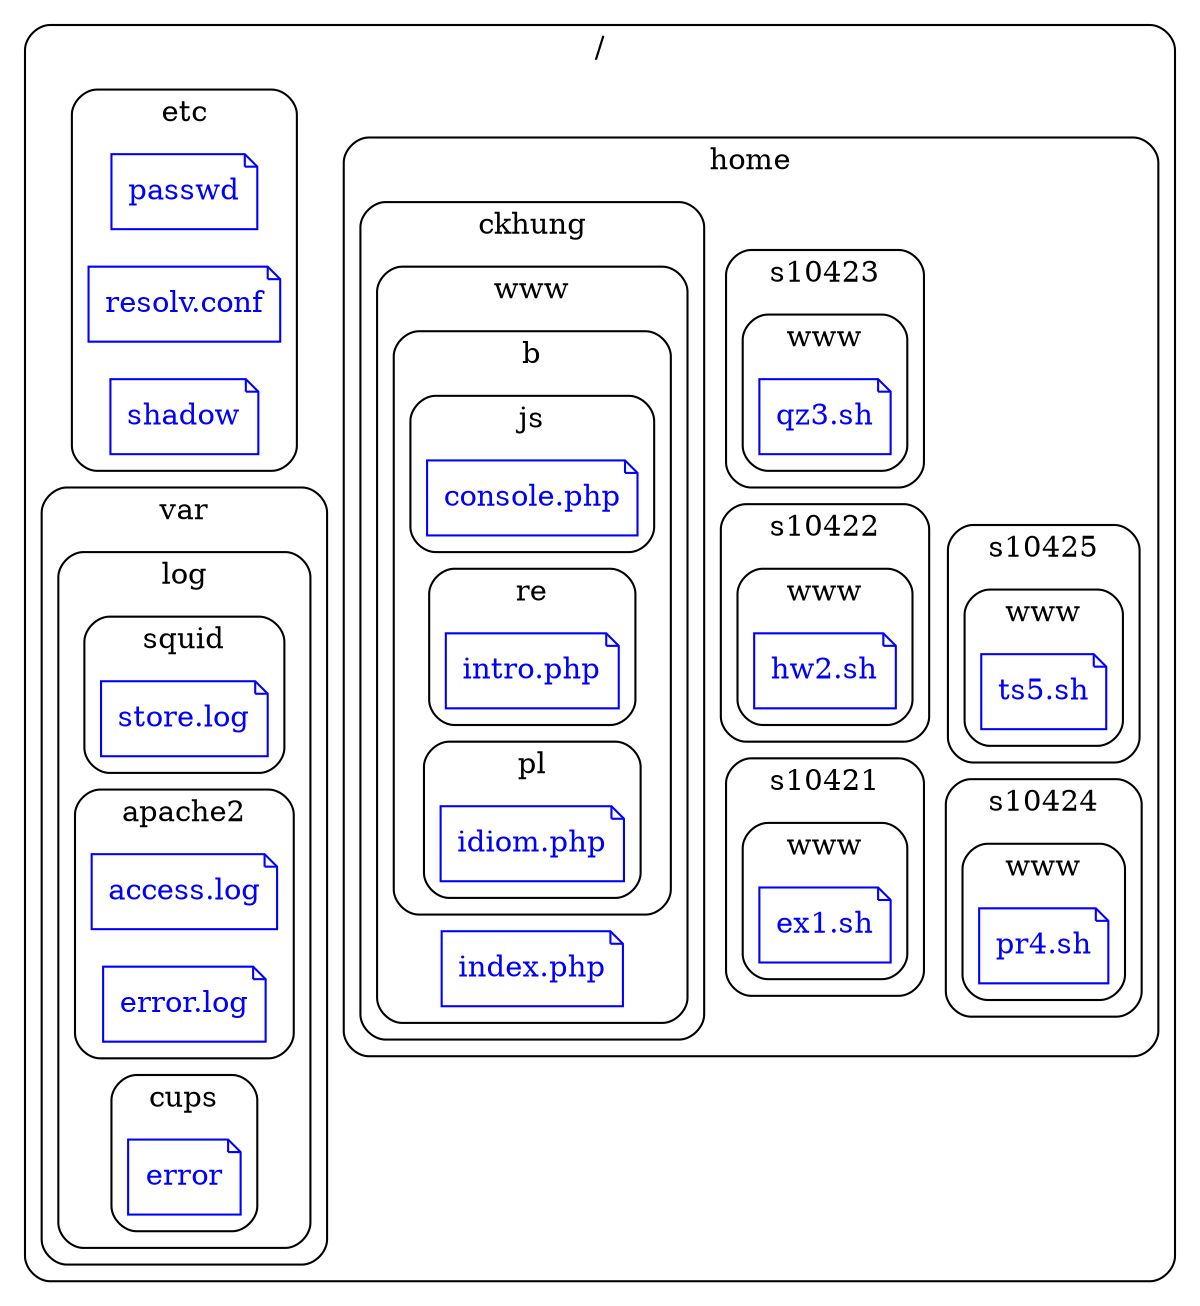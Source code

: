 digraph G{
    rankdir = LR;
    overlap = scale;
    # http://www.graphviz.org/content/global-subgraph-style-statements
    graph [shape="folder", style="rounded"];
    node [shape="note", color="blue", fontcolor="blue"];
    edge [style=invis];
    {"passwd" "store.log"} -> "intro.php";
    "intro.php" -> { "ex1.sh" "hw2.sh" "qz3.sh" };
    "ex1.sh" -> { "pr4.sh" "ts5.sh" };
subgraph cluster {
  label="/";
  subgraph cluster_home {
    label="home";
    subgraph cluster_home_s10421 {
      label="s10421";
      subgraph cluster_home_s10421_www {
        label="www";
        "ex1.sh";
      }
    }
    subgraph cluster_home_s10423 {
      label="s10423";
      subgraph cluster_home_s10423_www {
        label="www";
        "qz3.sh";
      }
    }
    subgraph cluster_home_s10425 {
      label="s10425";
      subgraph cluster_home_s10425_www {
        label="www";
        "ts5.sh";
      }
    }
    subgraph cluster_home_ckhung {
      label="ckhung";
      subgraph cluster_home_ckhung_www {
        label="www";
        "index.php";
        subgraph cluster_home_ckhung_www_b {
          label="b";
          subgraph cluster_home_ckhung_www_b_js {
            label="js";
            "console.php";
          }
          subgraph cluster_home_ckhung_www_b_re {
            label="re";
            "intro.php";
          }
          subgraph cluster_home_ckhung_www_b_pl {
            label="pl";
            "idiom.php";
          }
        }
      }
    }
    subgraph cluster_home_s10422 {
      label="s10422";
      subgraph cluster_home_s10422_www {
        label="www";
        "hw2.sh";
      }
    }
    subgraph cluster_home_s10424 {
      label="s10424";
      subgraph cluster_home_s10424_www {
        label="www";
        "pr4.sh";
      }
    }
  }
  subgraph cluster_etc {
    label="etc";
    "passwd";
    "resolv.conf";
    "shadow";
  }
  subgraph cluster_var {
    label="var";
    subgraph cluster_var_log {
      label="log";
      subgraph cluster_var_log_squid {
        label="squid";
        "store.log";
      }
      subgraph cluster_var_log_apache2 {
        label="apache2";
        "access.log";
        "error.log";
      }
      subgraph cluster_var_log_cups {
        label="cups";
        "error";
      }
    }
  }
}
}
